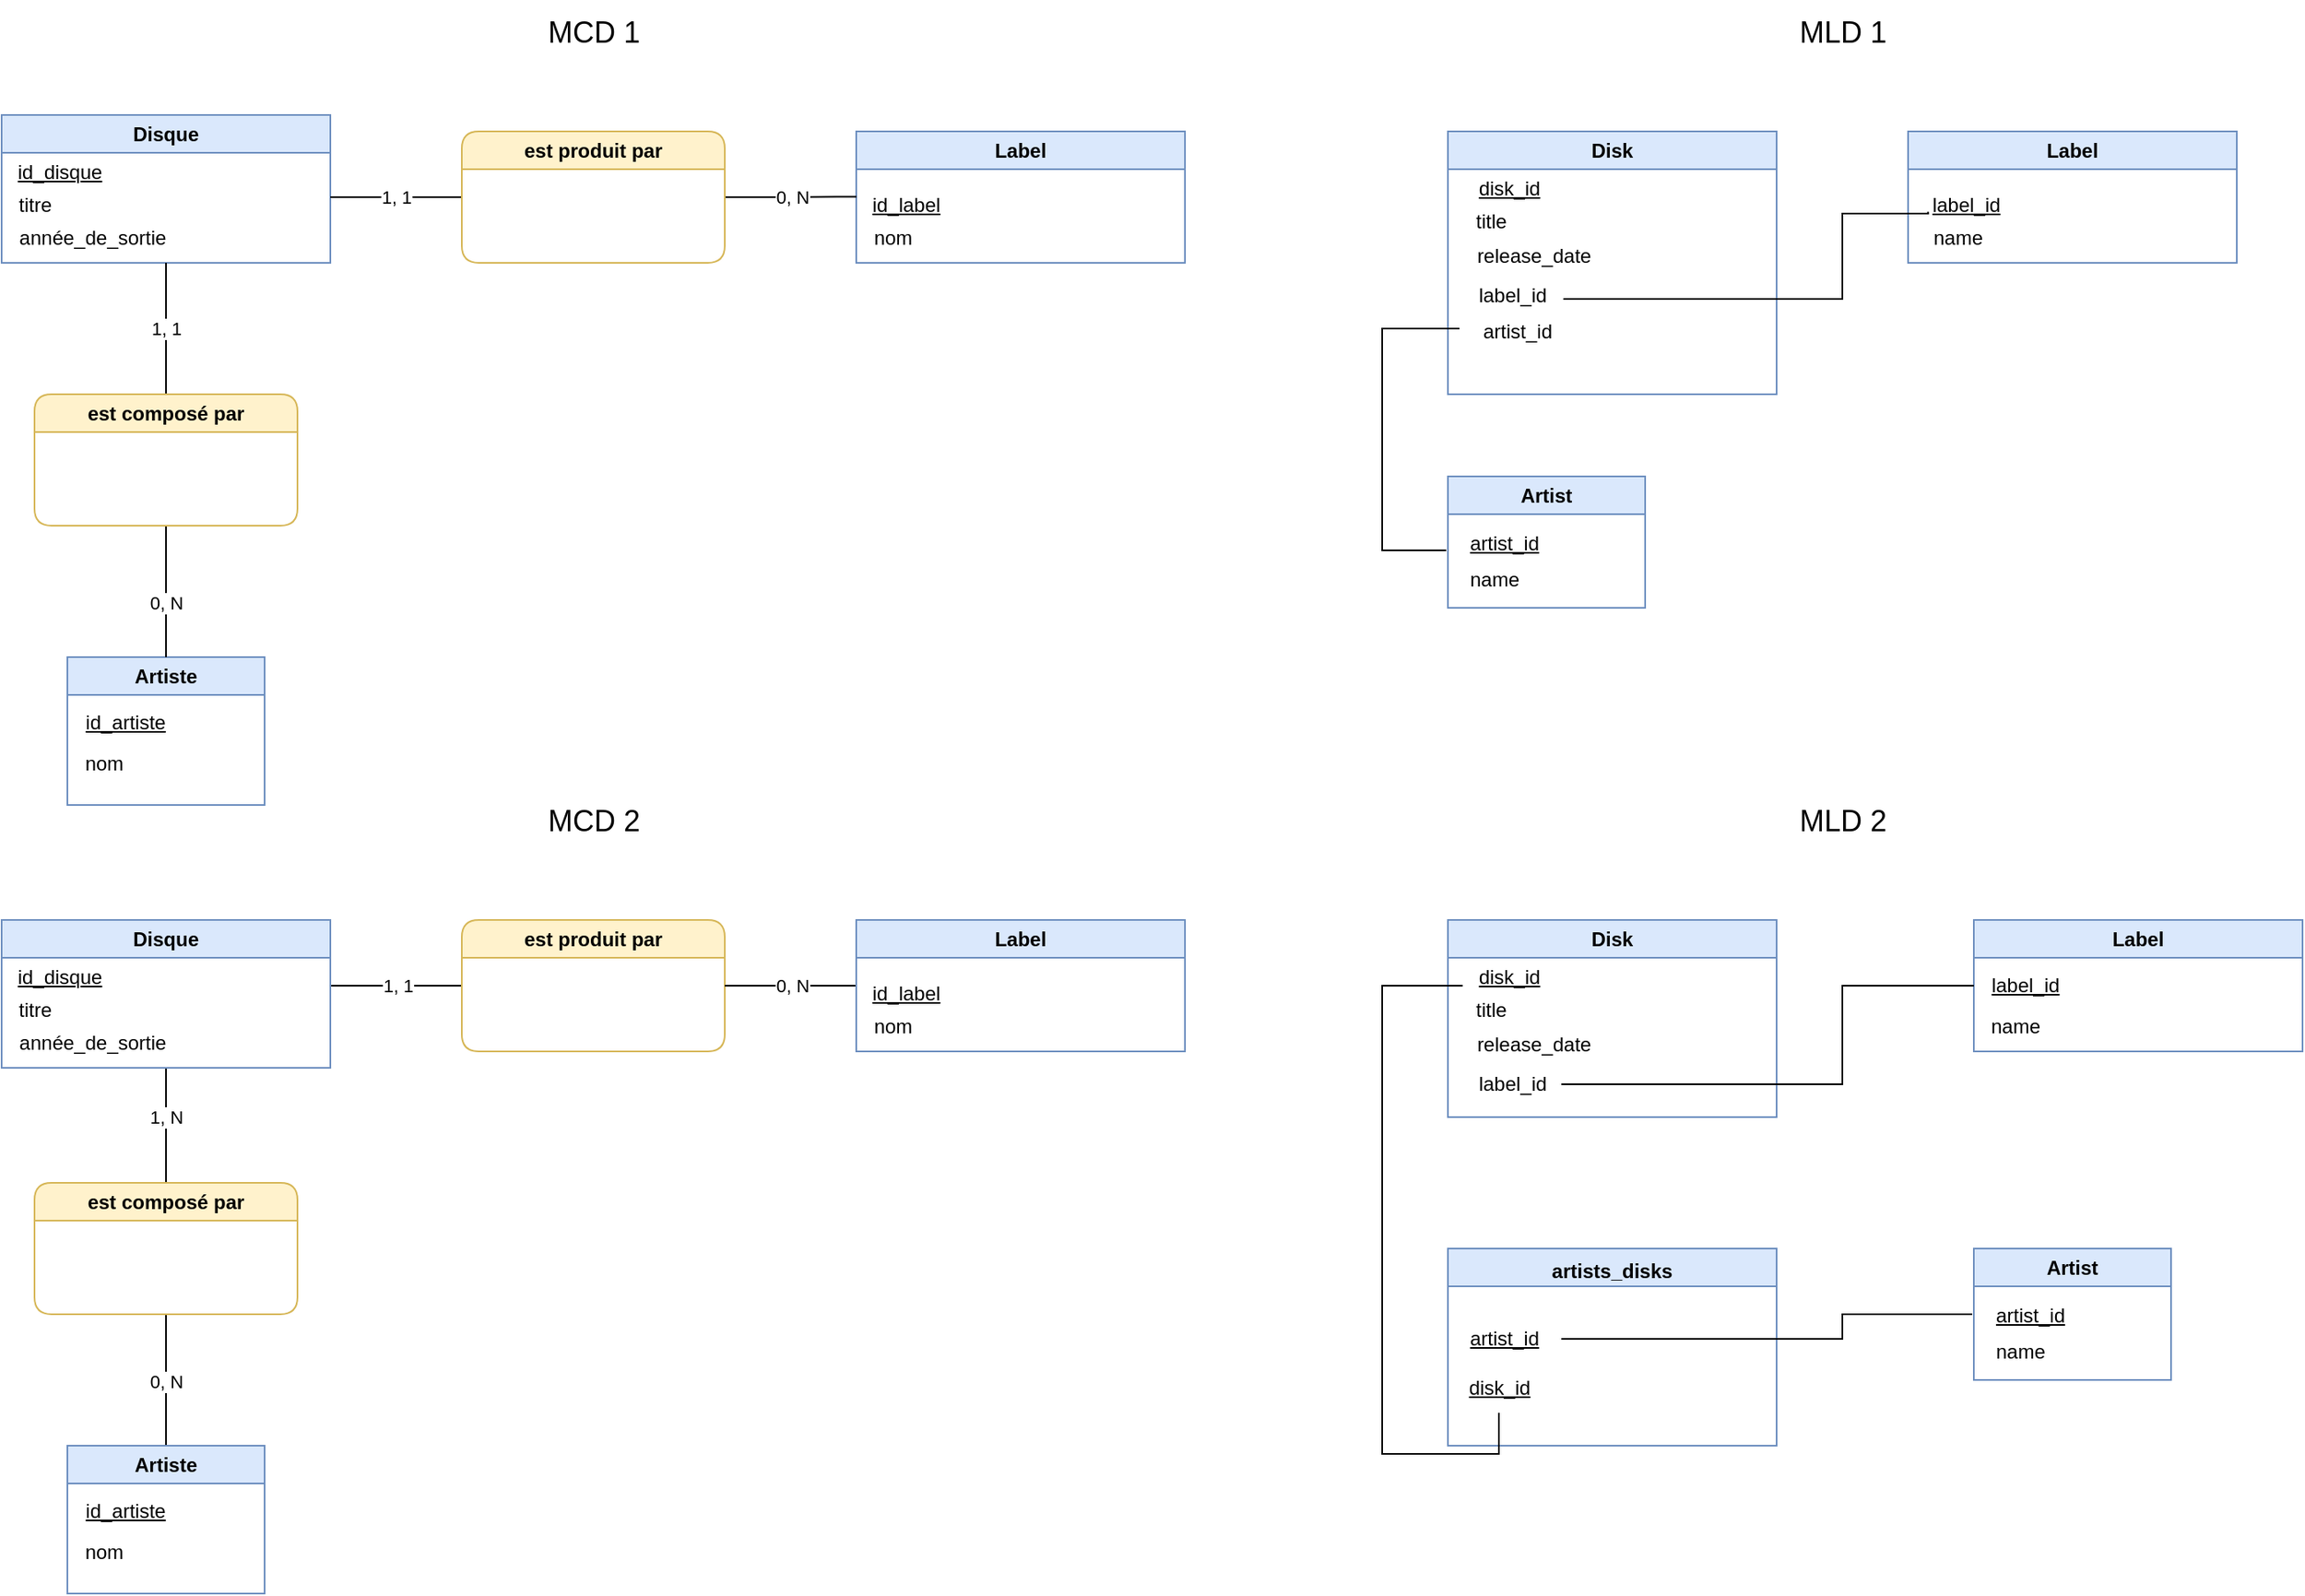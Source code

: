 <mxfile version="20.8.1" type="device"><diagram id="UyY9EE-hSYWBFMlEVWMm" name="Page-1"><mxGraphModel dx="2074" dy="1116" grid="1" gridSize="10" guides="1" tooltips="1" connect="1" arrows="1" fold="1" page="1" pageScale="1" pageWidth="827" pageHeight="1169" math="0" shadow="0"><root><mxCell id="0"/><mxCell id="1" parent="0"/><mxCell id="XZDWdFRBeED3prIfHdbq-1" value="Disque" style="swimlane;whiteSpace=wrap;html=1;fillColor=#dae8fc;strokeColor=#6c8ebf;" parent="1" vertex="1"><mxGeometry x="40" y="310" width="200" height="90" as="geometry"/></mxCell><mxCell id="XZDWdFRBeED3prIfHdbq-11" value="&lt;u&gt;id_disque&lt;/u&gt;" style="text;html=1;align=center;verticalAlign=middle;resizable=0;points=[];autosize=1;strokeColor=none;fillColor=none;" parent="XZDWdFRBeED3prIfHdbq-1" vertex="1"><mxGeometry y="20" width="70" height="30" as="geometry"/></mxCell><mxCell id="XZDWdFRBeED3prIfHdbq-15" value="titre" style="text;html=1;align=center;verticalAlign=middle;resizable=0;points=[];autosize=1;strokeColor=none;fillColor=none;" parent="XZDWdFRBeED3prIfHdbq-1" vertex="1"><mxGeometry y="40" width="40" height="30" as="geometry"/></mxCell><mxCell id="XZDWdFRBeED3prIfHdbq-16" value="année_de_sortie" style="text;html=1;align=center;verticalAlign=middle;resizable=0;points=[];autosize=1;strokeColor=none;fillColor=none;" parent="XZDWdFRBeED3prIfHdbq-1" vertex="1"><mxGeometry y="60" width="110" height="30" as="geometry"/></mxCell><mxCell id="XZDWdFRBeED3prIfHdbq-2" value="Label" style="swimlane;whiteSpace=wrap;html=1;fillColor=#dae8fc;strokeColor=#6c8ebf;" parent="1" vertex="1"><mxGeometry x="560" y="320" width="200" height="80" as="geometry"/></mxCell><mxCell id="XZDWdFRBeED3prIfHdbq-17" value="&lt;u&gt;id_label&lt;/u&gt;" style="text;html=1;align=center;verticalAlign=middle;resizable=0;points=[];autosize=1;strokeColor=none;fillColor=none;" parent="XZDWdFRBeED3prIfHdbq-2" vertex="1"><mxGeometry y="30" width="60" height="30" as="geometry"/></mxCell><mxCell id="XZDWdFRBeED3prIfHdbq-18" value="nom" style="text;html=1;align=center;verticalAlign=middle;resizable=0;points=[];autosize=1;strokeColor=none;fillColor=none;" parent="XZDWdFRBeED3prIfHdbq-2" vertex="1"><mxGeometry x="-3" y="50" width="50" height="30" as="geometry"/></mxCell><mxCell id="XZDWdFRBeED3prIfHdbq-3" value="Artiste" style="swimlane;whiteSpace=wrap;html=1;fillColor=#dae8fc;strokeColor=#6c8ebf;" parent="1" vertex="1"><mxGeometry x="80" y="640" width="120" height="90" as="geometry"/></mxCell><mxCell id="XZDWdFRBeED3prIfHdbq-20" value="&lt;u&gt;id_artiste&lt;/u&gt;" style="text;html=1;align=center;verticalAlign=middle;resizable=0;points=[];autosize=1;strokeColor=none;fillColor=none;" parent="XZDWdFRBeED3prIfHdbq-3" vertex="1"><mxGeometry y="25" width="70" height="30" as="geometry"/></mxCell><mxCell id="XZDWdFRBeED3prIfHdbq-21" value="nom" style="text;html=1;align=center;verticalAlign=middle;resizable=0;points=[];autosize=1;strokeColor=none;fillColor=none;" parent="XZDWdFRBeED3prIfHdbq-3" vertex="1"><mxGeometry x="-3" y="50" width="50" height="30" as="geometry"/></mxCell><mxCell id="XZDWdFRBeED3prIfHdbq-5" style="edgeStyle=orthogonalEdgeStyle;rounded=0;orthogonalLoop=1;jettySize=auto;html=1;endArrow=none;endFill=0;entryX=0.002;entryY=0.324;entryDx=0;entryDy=0;entryPerimeter=0;" parent="1" source="XZDWdFRBeED3prIfHdbq-4" target="XZDWdFRBeED3prIfHdbq-17" edge="1"><mxGeometry relative="1" as="geometry"><mxPoint x="560" y="400" as="targetPoint"/></mxGeometry></mxCell><mxCell id="XZDWdFRBeED3prIfHdbq-24" value="0, N" style="edgeLabel;html=1;align=center;verticalAlign=middle;resizable=0;points=[];" parent="XZDWdFRBeED3prIfHdbq-5" vertex="1" connectable="0"><mxGeometry x="-0.268" y="-1" relative="1" as="geometry"><mxPoint x="11" y="-1" as="offset"/></mxGeometry></mxCell><mxCell id="XZDWdFRBeED3prIfHdbq-7" style="edgeStyle=orthogonalEdgeStyle;rounded=0;orthogonalLoop=1;jettySize=auto;html=1;endArrow=none;endFill=0;" parent="1" source="XZDWdFRBeED3prIfHdbq-4" edge="1"><mxGeometry relative="1" as="geometry"><mxPoint x="240" y="360" as="targetPoint"/></mxGeometry></mxCell><mxCell id="XZDWdFRBeED3prIfHdbq-22" value="1, 1" style="edgeLabel;html=1;align=center;verticalAlign=middle;resizable=0;points=[];" parent="XZDWdFRBeED3prIfHdbq-7" vertex="1" connectable="0"><mxGeometry x="-0.232" relative="1" as="geometry"><mxPoint x="-9" as="offset"/></mxGeometry></mxCell><mxCell id="XZDWdFRBeED3prIfHdbq-4" value="est produit par" style="swimlane;whiteSpace=wrap;html=1;rounded=1;fillColor=#fff2cc;strokeColor=#d6b656;" parent="1" vertex="1"><mxGeometry x="320" y="320" width="160" height="80" as="geometry"/></mxCell><mxCell id="XZDWdFRBeED3prIfHdbq-9" style="edgeStyle=orthogonalEdgeStyle;rounded=0;orthogonalLoop=1;jettySize=auto;html=1;entryX=0.5;entryY=1;entryDx=0;entryDy=0;endArrow=none;endFill=0;" parent="1" source="XZDWdFRBeED3prIfHdbq-8" target="XZDWdFRBeED3prIfHdbq-1" edge="1"><mxGeometry relative="1" as="geometry"/></mxCell><mxCell id="XZDWdFRBeED3prIfHdbq-25" value="1, 1" style="edgeLabel;html=1;align=center;verticalAlign=middle;resizable=0;points=[];" parent="XZDWdFRBeED3prIfHdbq-9" vertex="1" connectable="0"><mxGeometry x="0.25" y="-2" relative="1" as="geometry"><mxPoint x="-2" y="10" as="offset"/></mxGeometry></mxCell><mxCell id="XZDWdFRBeED3prIfHdbq-10" style="edgeStyle=orthogonalEdgeStyle;rounded=0;orthogonalLoop=1;jettySize=auto;html=1;entryX=0.5;entryY=0;entryDx=0;entryDy=0;endArrow=none;endFill=0;" parent="1" source="XZDWdFRBeED3prIfHdbq-8" target="XZDWdFRBeED3prIfHdbq-3" edge="1"><mxGeometry relative="1" as="geometry"/></mxCell><mxCell id="XZDWdFRBeED3prIfHdbq-26" value="0, N" style="edgeLabel;html=1;align=center;verticalAlign=middle;resizable=0;points=[];" parent="XZDWdFRBeED3prIfHdbq-10" vertex="1" connectable="0"><mxGeometry x="0.216" y="1" relative="1" as="geometry"><mxPoint x="-1" y="-2" as="offset"/></mxGeometry></mxCell><mxCell id="XZDWdFRBeED3prIfHdbq-8" value="est composé par" style="swimlane;whiteSpace=wrap;html=1;rounded=1;fillColor=#fff2cc;strokeColor=#d6b656;" parent="1" vertex="1"><mxGeometry x="60" y="480" width="160" height="80" as="geometry"/></mxCell><mxCell id="XZDWdFRBeED3prIfHdbq-29" value="Disk" style="swimlane;whiteSpace=wrap;html=1;fillColor=#dae8fc;strokeColor=#6c8ebf;startSize=23;" parent="1" vertex="1"><mxGeometry x="920" y="320" width="200" height="160" as="geometry"/></mxCell><mxCell id="XZDWdFRBeED3prIfHdbq-30" value="&lt;u&gt;disk_id&lt;/u&gt;" style="text;html=1;align=center;verticalAlign=middle;resizable=0;points=[];autosize=1;strokeColor=none;fillColor=none;" parent="XZDWdFRBeED3prIfHdbq-29" vertex="1"><mxGeometry x="7" y="20" width="60" height="30" as="geometry"/></mxCell><mxCell id="XZDWdFRBeED3prIfHdbq-31" value="title" style="text;html=1;align=center;verticalAlign=middle;resizable=0;points=[];autosize=1;strokeColor=none;fillColor=none;" parent="XZDWdFRBeED3prIfHdbq-29" vertex="1"><mxGeometry x="6" y="40" width="40" height="30" as="geometry"/></mxCell><mxCell id="XZDWdFRBeED3prIfHdbq-32" value="release_date" style="text;html=1;align=center;verticalAlign=middle;resizable=0;points=[];autosize=1;strokeColor=none;fillColor=none;" parent="XZDWdFRBeED3prIfHdbq-29" vertex="1"><mxGeometry x="7" y="61" width="90" height="30" as="geometry"/></mxCell><mxCell id="XZDWdFRBeED3prIfHdbq-47" value="label_id" style="text;html=1;align=center;verticalAlign=middle;resizable=0;points=[];autosize=1;strokeColor=none;fillColor=none;" parent="XZDWdFRBeED3prIfHdbq-29" vertex="1"><mxGeometry x="9" y="85" width="60" height="30" as="geometry"/></mxCell><mxCell id="XZDWdFRBeED3prIfHdbq-52" value="&lt;font style=&quot;font-size: 12px;&quot;&gt;artist_id&lt;/font&gt;" style="text;html=1;align=center;verticalAlign=middle;resizable=0;points=[];autosize=1;strokeColor=none;fillColor=none;fontSize=18;rounded=1;" parent="XZDWdFRBeED3prIfHdbq-29" vertex="1"><mxGeometry x="7" y="100" width="70" height="40" as="geometry"/></mxCell><mxCell id="XZDWdFRBeED3prIfHdbq-37" value="Label" style="swimlane;whiteSpace=wrap;html=1;fillColor=#dae8fc;strokeColor=#6c8ebf;" parent="1" vertex="1"><mxGeometry x="1200" y="320" width="200" height="80" as="geometry"/></mxCell><mxCell id="XZDWdFRBeED3prIfHdbq-38" value="&lt;u&gt;label_id&lt;/u&gt;" style="text;html=1;align=center;verticalAlign=middle;resizable=0;points=[];autosize=1;strokeColor=none;fillColor=none;" parent="XZDWdFRBeED3prIfHdbq-37" vertex="1"><mxGeometry x="5" y="30" width="60" height="30" as="geometry"/></mxCell><mxCell id="XZDWdFRBeED3prIfHdbq-39" value="name" style="text;html=1;align=center;verticalAlign=middle;resizable=0;points=[];autosize=1;strokeColor=none;fillColor=none;" parent="XZDWdFRBeED3prIfHdbq-37" vertex="1"><mxGeometry x="5" y="50" width="50" height="30" as="geometry"/></mxCell><mxCell id="XZDWdFRBeED3prIfHdbq-40" value="Artist" style="swimlane;whiteSpace=wrap;html=1;fillColor=#dae8fc;strokeColor=#6c8ebf;" parent="1" vertex="1"><mxGeometry x="920" y="530" width="120" height="80" as="geometry"/></mxCell><mxCell id="XZDWdFRBeED3prIfHdbq-41" value="&lt;u&gt;artist_id&lt;/u&gt;" style="text;html=1;align=center;verticalAlign=middle;resizable=0;points=[];autosize=1;strokeColor=none;fillColor=none;" parent="XZDWdFRBeED3prIfHdbq-40" vertex="1"><mxGeometry x="-1" y="26" width="70" height="30" as="geometry"/></mxCell><mxCell id="XZDWdFRBeED3prIfHdbq-42" value="name" style="text;html=1;align=center;verticalAlign=middle;resizable=0;points=[];autosize=1;strokeColor=none;fillColor=none;" parent="XZDWdFRBeED3prIfHdbq-40" vertex="1"><mxGeometry x="3" y="48" width="50" height="30" as="geometry"/></mxCell><mxCell id="XZDWdFRBeED3prIfHdbq-48" style="edgeStyle=orthogonalEdgeStyle;rounded=0;orthogonalLoop=1;jettySize=auto;html=1;entryX=1.021;entryY=0.567;entryDx=0;entryDy=0;entryPerimeter=0;endArrow=none;endFill=0;exitX=0.143;exitY=-0.038;exitDx=0;exitDy=0;exitPerimeter=0;" parent="1" source="XZDWdFRBeED3prIfHdbq-39" target="XZDWdFRBeED3prIfHdbq-47" edge="1"><mxGeometry relative="1" as="geometry"><Array as="points"><mxPoint x="1212" y="370"/><mxPoint x="1160" y="370"/><mxPoint x="1160" y="422"/></Array></mxGeometry></mxCell><mxCell id="XZDWdFRBeED3prIfHdbq-49" value="&lt;font style=&quot;font-size: 18px;&quot;&gt;MCD 1&lt;/font&gt;" style="text;html=1;align=center;verticalAlign=middle;resizable=0;points=[];autosize=1;strokeColor=none;fillColor=none;" parent="1" vertex="1"><mxGeometry x="360" y="240" width="80" height="40" as="geometry"/></mxCell><mxCell id="XZDWdFRBeED3prIfHdbq-50" value="&lt;font style=&quot;font-size: 18px;&quot;&gt;MLD 1&lt;/font&gt;" style="text;html=1;align=center;verticalAlign=middle;resizable=0;points=[];autosize=1;strokeColor=none;fillColor=none;" parent="1" vertex="1"><mxGeometry x="1120" y="240" width="80" height="40" as="geometry"/></mxCell><mxCell id="XZDWdFRBeED3prIfHdbq-53" style="edgeStyle=orthogonalEdgeStyle;rounded=0;orthogonalLoop=1;jettySize=auto;html=1;fontSize=12;endArrow=none;endFill=0;" parent="1" source="XZDWdFRBeED3prIfHdbq-52" target="XZDWdFRBeED3prIfHdbq-41" edge="1"><mxGeometry relative="1" as="geometry"><Array as="points"><mxPoint x="880" y="440"/><mxPoint x="880" y="575"/></Array></mxGeometry></mxCell><mxCell id="ewPNZs0Eo1kC-trN_zY9-38" style="edgeStyle=orthogonalEdgeStyle;rounded=0;orthogonalLoop=1;jettySize=auto;html=1;endArrow=none;endFill=0;" parent="1" source="ewPNZs0Eo1kC-trN_zY9-22" edge="1"><mxGeometry relative="1" as="geometry"><mxPoint x="320" y="845" as="targetPoint"/><Array as="points"><mxPoint x="320" y="840"/></Array></mxGeometry></mxCell><mxCell id="ewPNZs0Eo1kC-trN_zY9-55" value="1, 1" style="edgeLabel;html=1;align=center;verticalAlign=middle;resizable=0;points=[];" parent="ewPNZs0Eo1kC-trN_zY9-38" vertex="1" connectable="0"><mxGeometry x="0.213" relative="1" as="geometry"><mxPoint x="-11" as="offset"/></mxGeometry></mxCell><mxCell id="ewPNZs0Eo1kC-trN_zY9-40" style="edgeStyle=orthogonalEdgeStyle;rounded=0;orthogonalLoop=1;jettySize=auto;html=1;entryX=0.5;entryY=0;entryDx=0;entryDy=0;endArrow=none;endFill=0;" parent="1" source="ewPNZs0Eo1kC-trN_zY9-22" target="ewPNZs0Eo1kC-trN_zY9-30" edge="1"><mxGeometry x="1" y="-30" relative="1" as="geometry"><Array as="points"><mxPoint x="140" y="940"/><mxPoint x="140" y="940"/></Array><mxPoint as="offset"/></mxGeometry></mxCell><mxCell id="ewPNZs0Eo1kC-trN_zY9-54" value="1, N" style="edgeLabel;html=1;align=center;verticalAlign=middle;resizable=0;points=[];" parent="ewPNZs0Eo1kC-trN_zY9-40" vertex="1" connectable="0"><mxGeometry x="-0.68" y="4" relative="1" as="geometry"><mxPoint x="-4" y="19" as="offset"/></mxGeometry></mxCell><mxCell id="ewPNZs0Eo1kC-trN_zY9-22" value="Disque" style="swimlane;whiteSpace=wrap;html=1;fillColor=#dae8fc;strokeColor=#6c8ebf;" parent="1" vertex="1"><mxGeometry x="40" y="800" width="200" height="90" as="geometry"/></mxCell><mxCell id="ewPNZs0Eo1kC-trN_zY9-23" value="&lt;u&gt;id_disque&lt;/u&gt;" style="text;html=1;align=center;verticalAlign=middle;resizable=0;points=[];autosize=1;strokeColor=none;fillColor=none;" parent="ewPNZs0Eo1kC-trN_zY9-22" vertex="1"><mxGeometry y="20" width="70" height="30" as="geometry"/></mxCell><mxCell id="ewPNZs0Eo1kC-trN_zY9-24" value="titre" style="text;html=1;align=center;verticalAlign=middle;resizable=0;points=[];autosize=1;strokeColor=none;fillColor=none;" parent="ewPNZs0Eo1kC-trN_zY9-22" vertex="1"><mxGeometry y="40" width="40" height="30" as="geometry"/></mxCell><mxCell id="ewPNZs0Eo1kC-trN_zY9-25" value="année_de_sortie" style="text;html=1;align=center;verticalAlign=middle;resizable=0;points=[];autosize=1;strokeColor=none;fillColor=none;" parent="ewPNZs0Eo1kC-trN_zY9-22" vertex="1"><mxGeometry y="60" width="110" height="30" as="geometry"/></mxCell><mxCell id="ewPNZs0Eo1kC-trN_zY9-52" style="edgeStyle=orthogonalEdgeStyle;rounded=0;orthogonalLoop=1;jettySize=auto;html=1;entryX=0.5;entryY=0;entryDx=0;entryDy=0;endArrow=none;endFill=0;" parent="1" source="ewPNZs0Eo1kC-trN_zY9-30" target="ewPNZs0Eo1kC-trN_zY9-31" edge="1"><mxGeometry relative="1" as="geometry"/></mxCell><mxCell id="ewPNZs0Eo1kC-trN_zY9-53" value="0, N" style="edgeLabel;html=1;align=center;verticalAlign=middle;resizable=0;points=[];" parent="ewPNZs0Eo1kC-trN_zY9-52" vertex="1" connectable="0"><mxGeometry x="-0.214" y="2" relative="1" as="geometry"><mxPoint x="-2" y="9" as="offset"/></mxGeometry></mxCell><mxCell id="ewPNZs0Eo1kC-trN_zY9-30" value="est composé par" style="swimlane;whiteSpace=wrap;html=1;rounded=1;fillColor=#fff2cc;strokeColor=#d6b656;" parent="1" vertex="1"><mxGeometry x="60" y="960" width="160" height="80" as="geometry"/></mxCell><mxCell id="ewPNZs0Eo1kC-trN_zY9-31" value="Artiste" style="swimlane;whiteSpace=wrap;html=1;fillColor=#dae8fc;strokeColor=#6c8ebf;" parent="1" vertex="1"><mxGeometry x="80" y="1120" width="120" height="90" as="geometry"/></mxCell><mxCell id="ewPNZs0Eo1kC-trN_zY9-32" value="&lt;u&gt;id_artiste&lt;/u&gt;" style="text;html=1;align=center;verticalAlign=middle;resizable=0;points=[];autosize=1;strokeColor=none;fillColor=none;" parent="ewPNZs0Eo1kC-trN_zY9-31" vertex="1"><mxGeometry y="25" width="70" height="30" as="geometry"/></mxCell><mxCell id="ewPNZs0Eo1kC-trN_zY9-33" value="nom" style="text;html=1;align=center;verticalAlign=middle;resizable=0;points=[];autosize=1;strokeColor=none;fillColor=none;" parent="ewPNZs0Eo1kC-trN_zY9-31" vertex="1"><mxGeometry x="-3" y="50" width="50" height="30" as="geometry"/></mxCell><mxCell id="ewPNZs0Eo1kC-trN_zY9-34" value="est produit par" style="swimlane;whiteSpace=wrap;html=1;rounded=1;fillColor=#fff2cc;strokeColor=#d6b656;" parent="1" vertex="1"><mxGeometry x="320" y="800" width="160" height="80" as="geometry"/></mxCell><mxCell id="ewPNZs0Eo1kC-trN_zY9-42" style="edgeStyle=orthogonalEdgeStyle;rounded=0;orthogonalLoop=1;jettySize=auto;html=1;entryX=1;entryY=0.5;entryDx=0;entryDy=0;endArrow=none;endFill=0;" parent="1" source="ewPNZs0Eo1kC-trN_zY9-35" target="ewPNZs0Eo1kC-trN_zY9-34" edge="1"><mxGeometry relative="1" as="geometry"/></mxCell><mxCell id="ewPNZs0Eo1kC-trN_zY9-56" value="0, N" style="edgeLabel;html=1;align=center;verticalAlign=middle;resizable=0;points=[];" parent="ewPNZs0Eo1kC-trN_zY9-42" vertex="1" connectable="0"><mxGeometry x="0.239" y="-2" relative="1" as="geometry"><mxPoint x="10" y="2" as="offset"/></mxGeometry></mxCell><mxCell id="ewPNZs0Eo1kC-trN_zY9-35" value="Label" style="swimlane;whiteSpace=wrap;html=1;fillColor=#dae8fc;strokeColor=#6c8ebf;" parent="1" vertex="1"><mxGeometry x="560" y="800" width="200" height="80" as="geometry"/></mxCell><mxCell id="ewPNZs0Eo1kC-trN_zY9-36" value="&lt;u&gt;id_label&lt;/u&gt;" style="text;html=1;align=center;verticalAlign=middle;resizable=0;points=[];autosize=1;strokeColor=none;fillColor=none;" parent="ewPNZs0Eo1kC-trN_zY9-35" vertex="1"><mxGeometry y="30" width="60" height="30" as="geometry"/></mxCell><mxCell id="ewPNZs0Eo1kC-trN_zY9-37" value="nom" style="text;html=1;align=center;verticalAlign=middle;resizable=0;points=[];autosize=1;strokeColor=none;fillColor=none;" parent="ewPNZs0Eo1kC-trN_zY9-35" vertex="1"><mxGeometry x="-3" y="50" width="50" height="30" as="geometry"/></mxCell><mxCell id="ewPNZs0Eo1kC-trN_zY9-57" value="&lt;font style=&quot;font-size: 18px;&quot;&gt;MCD 2&lt;/font&gt;" style="text;html=1;align=center;verticalAlign=middle;resizable=0;points=[];autosize=1;strokeColor=none;fillColor=none;" parent="1" vertex="1"><mxGeometry x="360" y="720" width="80" height="40" as="geometry"/></mxCell><mxCell id="ewPNZs0Eo1kC-trN_zY9-58" value="&lt;font style=&quot;font-size: 18px;&quot;&gt;MLD 2&lt;/font&gt;" style="text;html=1;align=center;verticalAlign=middle;resizable=0;points=[];autosize=1;strokeColor=none;fillColor=none;" parent="1" vertex="1"><mxGeometry x="1120" y="720" width="80" height="40" as="geometry"/></mxCell><mxCell id="ewPNZs0Eo1kC-trN_zY9-59" value="Disk" style="swimlane;whiteSpace=wrap;html=1;fillColor=#dae8fc;strokeColor=#6c8ebf;startSize=23;" parent="1" vertex="1"><mxGeometry x="920" y="800" width="200" height="120" as="geometry"/></mxCell><mxCell id="ewPNZs0Eo1kC-trN_zY9-60" value="&lt;u&gt;disk_id&lt;/u&gt;" style="text;html=1;align=center;verticalAlign=middle;resizable=0;points=[];autosize=1;strokeColor=none;fillColor=none;" parent="ewPNZs0Eo1kC-trN_zY9-59" vertex="1"><mxGeometry x="7" y="20" width="60" height="30" as="geometry"/></mxCell><mxCell id="ewPNZs0Eo1kC-trN_zY9-61" value="title" style="text;html=1;align=center;verticalAlign=middle;resizable=0;points=[];autosize=1;strokeColor=none;fillColor=none;" parent="ewPNZs0Eo1kC-trN_zY9-59" vertex="1"><mxGeometry x="6" y="40" width="40" height="30" as="geometry"/></mxCell><mxCell id="ewPNZs0Eo1kC-trN_zY9-62" value="release_date" style="text;html=1;align=center;verticalAlign=middle;resizable=0;points=[];autosize=1;strokeColor=none;fillColor=none;" parent="ewPNZs0Eo1kC-trN_zY9-59" vertex="1"><mxGeometry x="7" y="61" width="90" height="30" as="geometry"/></mxCell><mxCell id="ewPNZs0Eo1kC-trN_zY9-63" value="label_id" style="text;html=1;align=center;verticalAlign=middle;resizable=0;points=[];autosize=1;strokeColor=none;fillColor=none;" parent="ewPNZs0Eo1kC-trN_zY9-59" vertex="1"><mxGeometry x="9" y="85" width="60" height="30" as="geometry"/></mxCell><mxCell id="ewPNZs0Eo1kC-trN_zY9-65" value="Label" style="swimlane;whiteSpace=wrap;html=1;fillColor=#dae8fc;strokeColor=#6c8ebf;" parent="1" vertex="1"><mxGeometry x="1240" y="800" width="200" height="80" as="geometry"/></mxCell><mxCell id="ewPNZs0Eo1kC-trN_zY9-66" value="&lt;u&gt;label_id&lt;/u&gt;" style="text;html=1;align=center;verticalAlign=middle;resizable=0;points=[];autosize=1;strokeColor=none;fillColor=none;" parent="ewPNZs0Eo1kC-trN_zY9-65" vertex="1"><mxGeometry x="1" y="25" width="60" height="30" as="geometry"/></mxCell><mxCell id="ewPNZs0Eo1kC-trN_zY9-67" value="name" style="text;html=1;align=center;verticalAlign=middle;resizable=0;points=[];autosize=1;strokeColor=none;fillColor=none;" parent="ewPNZs0Eo1kC-trN_zY9-65" vertex="1"><mxGeometry y="50" width="50" height="30" as="geometry"/></mxCell><mxCell id="ewPNZs0Eo1kC-trN_zY9-69" style="edgeStyle=orthogonalEdgeStyle;rounded=0;orthogonalLoop=1;jettySize=auto;html=1;entryX=0;entryY=0.5;entryDx=0;entryDy=0;fontSize=18;endArrow=none;endFill=0;" parent="1" source="ewPNZs0Eo1kC-trN_zY9-63" target="ewPNZs0Eo1kC-trN_zY9-65" edge="1"><mxGeometry relative="1" as="geometry"><Array as="points"><mxPoint x="1160" y="900"/><mxPoint x="1160" y="840"/></Array></mxGeometry></mxCell><mxCell id="ewPNZs0Eo1kC-trN_zY9-70" value="Artist" style="swimlane;whiteSpace=wrap;html=1;fillColor=#dae8fc;strokeColor=#6c8ebf;" parent="1" vertex="1"><mxGeometry x="1240" y="1000" width="120" height="80" as="geometry"/></mxCell><mxCell id="ewPNZs0Eo1kC-trN_zY9-71" value="&lt;u&gt;artist_id&lt;/u&gt;" style="text;html=1;align=center;verticalAlign=middle;resizable=0;points=[];autosize=1;strokeColor=none;fillColor=none;" parent="ewPNZs0Eo1kC-trN_zY9-70" vertex="1"><mxGeometry x="-1" y="26" width="70" height="30" as="geometry"/></mxCell><mxCell id="ewPNZs0Eo1kC-trN_zY9-72" value="name" style="text;html=1;align=center;verticalAlign=middle;resizable=0;points=[];autosize=1;strokeColor=none;fillColor=none;" parent="ewPNZs0Eo1kC-trN_zY9-70" vertex="1"><mxGeometry x="3" y="48" width="50" height="30" as="geometry"/></mxCell><mxCell id="ewPNZs0Eo1kC-trN_zY9-73" value="&lt;span style=&quot;font-size: 12px;&quot;&gt;artists_disks&lt;/span&gt;" style="swimlane;whiteSpace=wrap;html=1;fontSize=18;fillColor=#dae8fc;strokeColor=#6c8ebf;" parent="1" vertex="1"><mxGeometry x="920" y="1000" width="200" height="120" as="geometry"/></mxCell><mxCell id="ewPNZs0Eo1kC-trN_zY9-74" value="artist_id" style="text;html=1;align=center;verticalAlign=middle;resizable=0;points=[];autosize=1;strokeColor=none;fillColor=none;fontSize=12;fontStyle=4" parent="ewPNZs0Eo1kC-trN_zY9-73" vertex="1"><mxGeometry x="-1" y="40" width="70" height="30" as="geometry"/></mxCell><mxCell id="ewPNZs0Eo1kC-trN_zY9-75" value="&lt;u&gt;disk_id&lt;/u&gt;" style="text;html=1;align=center;verticalAlign=middle;resizable=0;points=[];autosize=1;strokeColor=none;fillColor=none;fontSize=12;" parent="ewPNZs0Eo1kC-trN_zY9-73" vertex="1"><mxGeometry x="1" y="70" width="60" height="30" as="geometry"/></mxCell><mxCell id="ewPNZs0Eo1kC-trN_zY9-77" style="edgeStyle=orthogonalEdgeStyle;rounded=0;orthogonalLoop=1;jettySize=auto;html=1;fontSize=12;endArrow=none;endFill=0;" parent="1" source="ewPNZs0Eo1kC-trN_zY9-74" target="ewPNZs0Eo1kC-trN_zY9-71" edge="1"><mxGeometry relative="1" as="geometry"><Array as="points"><mxPoint x="1160" y="1055"/><mxPoint x="1160" y="1040"/></Array></mxGeometry></mxCell><mxCell id="ewPNZs0Eo1kC-trN_zY9-78" style="edgeStyle=orthogonalEdgeStyle;rounded=0;orthogonalLoop=1;jettySize=auto;html=1;fontSize=12;endArrow=none;endFill=0;" parent="1" source="ewPNZs0Eo1kC-trN_zY9-75" edge="1"><mxGeometry relative="1" as="geometry"><mxPoint x="929" y="840" as="targetPoint"/><Array as="points"><mxPoint x="951" y="1125"/><mxPoint x="880" y="1125"/><mxPoint x="880" y="840"/><mxPoint x="929" y="840"/></Array></mxGeometry></mxCell></root></mxGraphModel></diagram></mxfile>